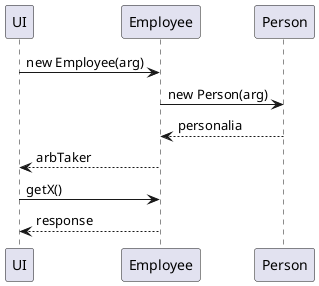 @startuml klassediagram
UI -> Employee: new Employee(arg)
Employee -> Person: new Person(arg)
Employee <-- Person: personalia
UI <-- Employee: arbTaker
UI -> Employee: getX()
UI <-- Employee: response
@enduml